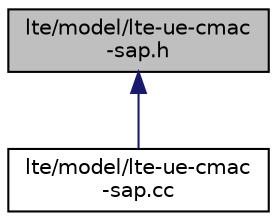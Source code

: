 digraph "lte/model/lte-ue-cmac-sap.h"
{
  edge [fontname="Helvetica",fontsize="10",labelfontname="Helvetica",labelfontsize="10"];
  node [fontname="Helvetica",fontsize="10",shape=record];
  Node1 [label="lte/model/lte-ue-cmac\l-sap.h",height=0.2,width=0.4,color="black", fillcolor="grey75", style="filled", fontcolor="black"];
  Node1 -> Node2 [dir="back",color="midnightblue",fontsize="10",style="solid"];
  Node2 [label="lte/model/lte-ue-cmac\l-sap.cc",height=0.2,width=0.4,color="black", fillcolor="white", style="filled",URL="$d2/d9d/lte-ue-cmac-sap_8cc.html"];
}
